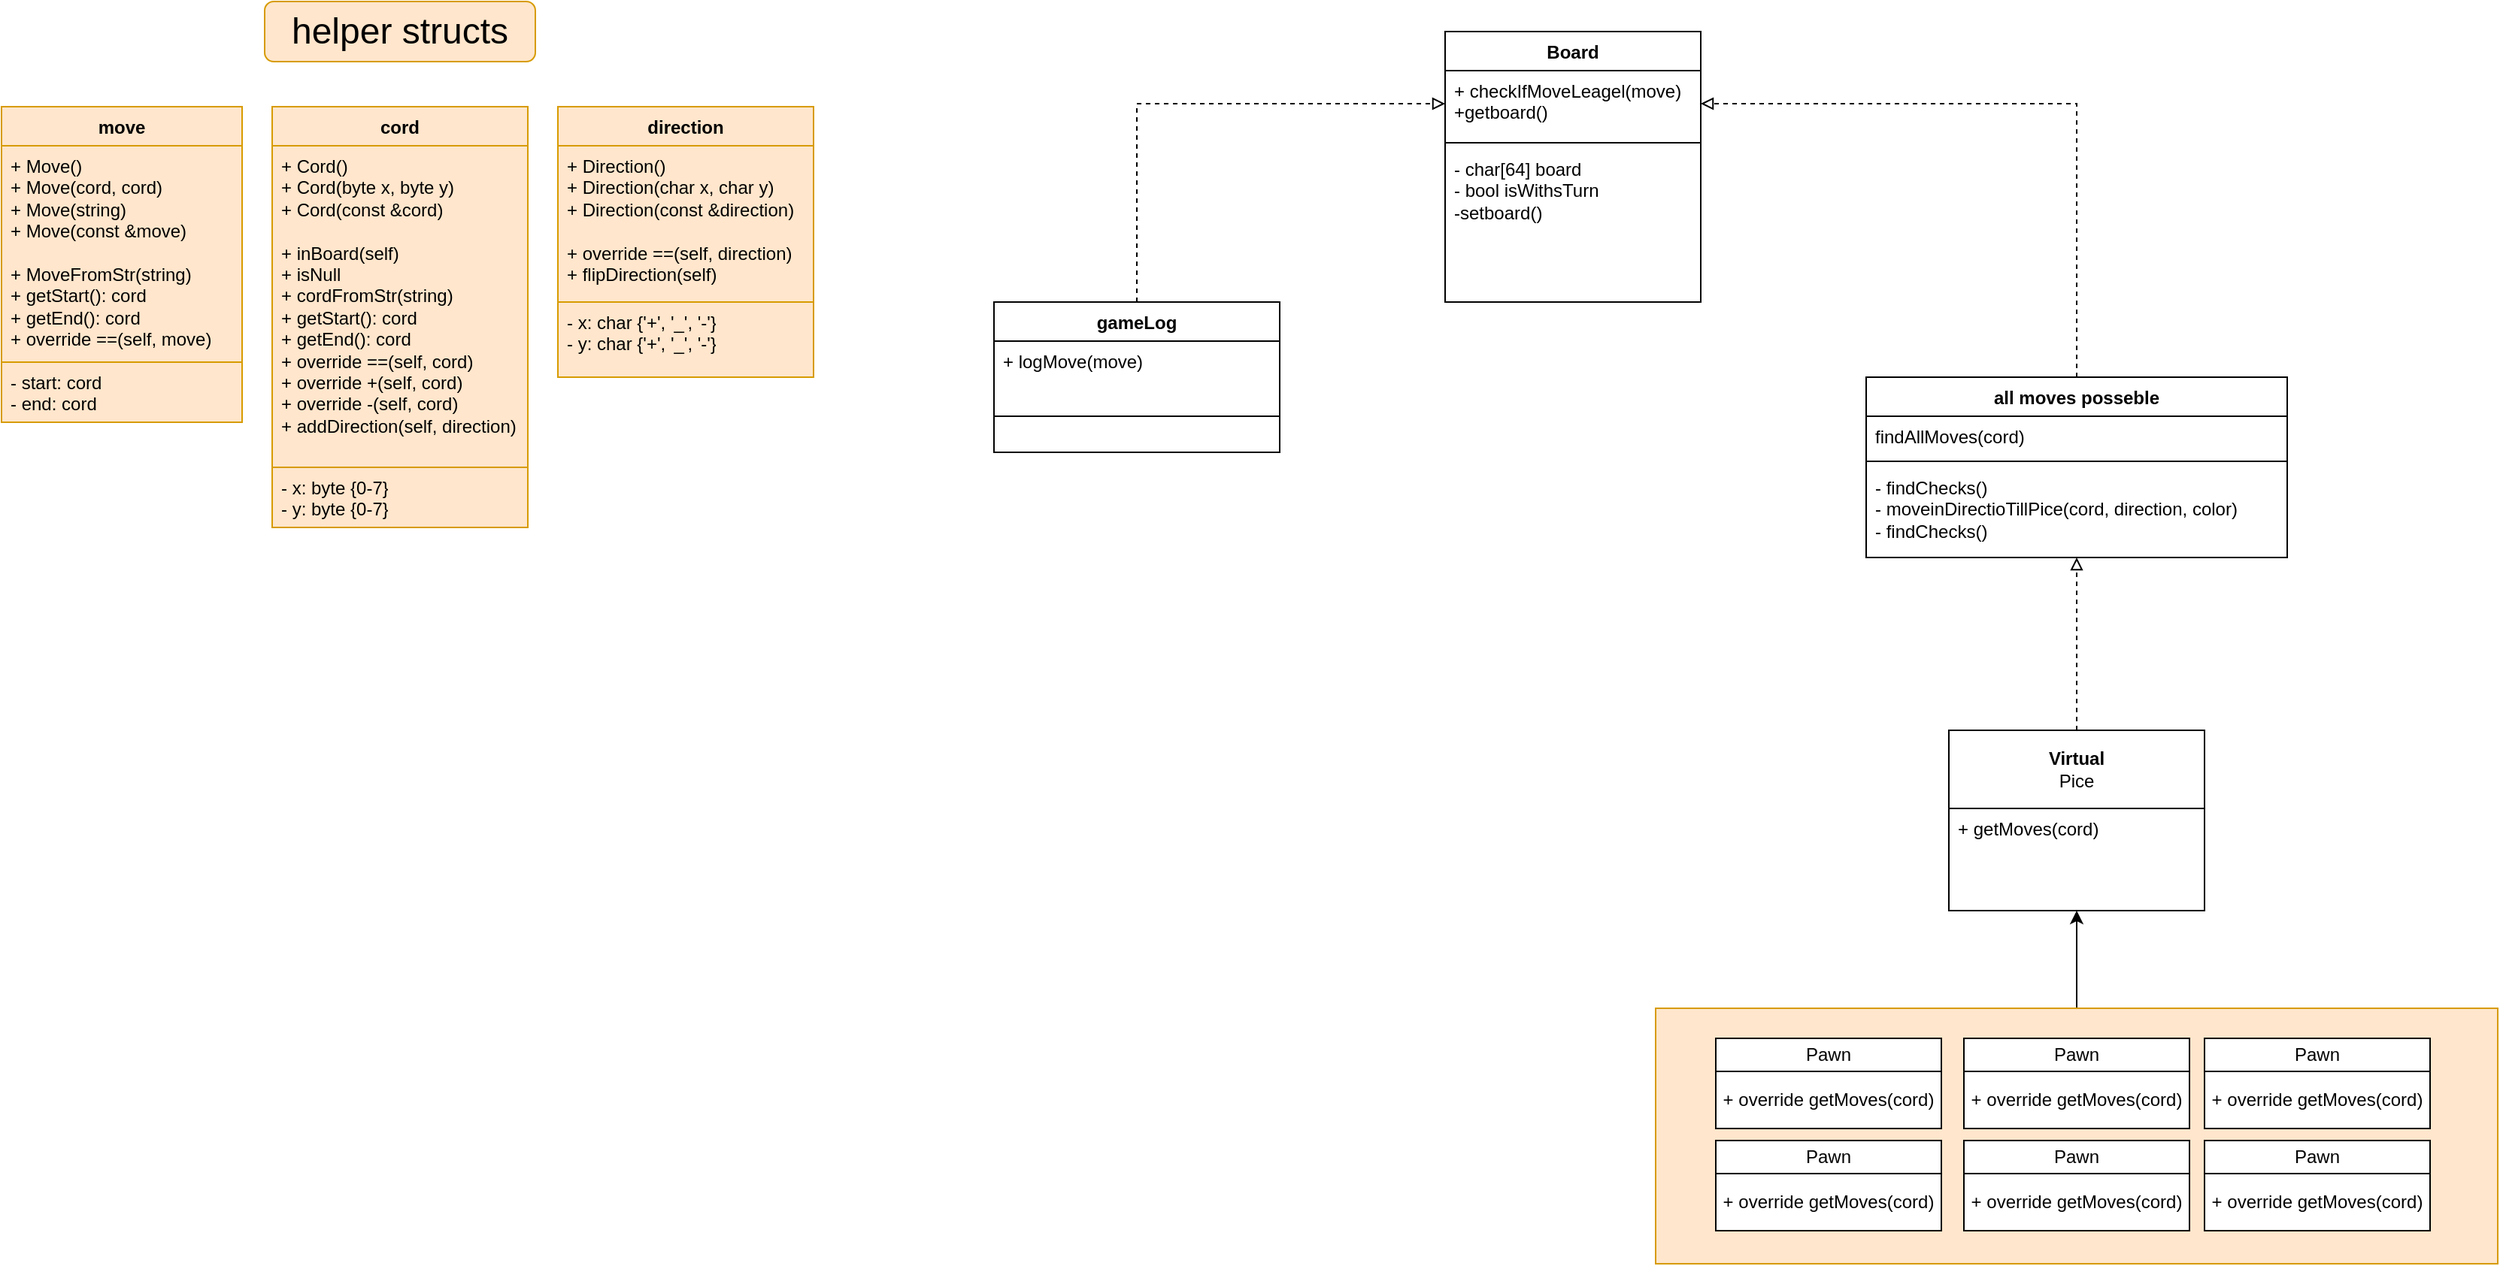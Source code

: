 <mxfile version="22.1.11" type="github">
  <diagram id="C5RBs43oDa-KdzZeNtuy" name="Page-1">
    <mxGraphModel dx="1870" dy="730" grid="1" gridSize="10" guides="1" tooltips="1" connect="1" arrows="1" fold="1" page="1" pageScale="1" pageWidth="827" pageHeight="1169" math="0" shadow="0">
      <root>
        <mxCell id="WIyWlLk6GJQsqaUBKTNV-0" />
        <mxCell id="WIyWlLk6GJQsqaUBKTNV-1" parent="WIyWlLk6GJQsqaUBKTNV-0" />
        <mxCell id="eLbhtVm2mVwEiILoiWQw-15" style="edgeStyle=orthogonalEdgeStyle;rounded=0;orthogonalLoop=1;jettySize=auto;html=1;" parent="WIyWlLk6GJQsqaUBKTNV-1" source="MM423AzXzcdZw4PxK4nU-64" target="MM423AzXzcdZw4PxK4nU-27" edge="1">
          <mxGeometry relative="1" as="geometry" />
        </mxCell>
        <mxCell id="MM423AzXzcdZw4PxK4nU-64" value="" style="html=1;whiteSpace=wrap;fillColor=#ffe6cc;strokeColor=#d79b00;" parent="WIyWlLk6GJQsqaUBKTNV-1" vertex="1">
          <mxGeometry x="560" y="770" width="560" height="170" as="geometry" />
        </mxCell>
        <mxCell id="MM423AzXzcdZw4PxK4nU-0" value="Board&lt;br&gt;" style="swimlane;fontStyle=1;align=center;verticalAlign=top;childLayout=stackLayout;horizontal=1;startSize=26;horizontalStack=0;resizeParent=1;resizeParentMax=0;resizeLast=0;collapsible=1;marginBottom=0;whiteSpace=wrap;html=1;" parent="WIyWlLk6GJQsqaUBKTNV-1" vertex="1">
          <mxGeometry x="420" y="120" width="170" height="180" as="geometry" />
        </mxCell>
        <mxCell id="MM423AzXzcdZw4PxK4nU-1" value="+ checkIfMoveLeagel(move)&lt;br&gt;+getboard()" style="text;strokeColor=none;fillColor=none;align=left;verticalAlign=top;spacingLeft=4;spacingRight=4;overflow=hidden;rotatable=0;points=[[0,0.5],[1,0.5]];portConstraint=eastwest;whiteSpace=wrap;html=1;" parent="MM423AzXzcdZw4PxK4nU-0" vertex="1">
          <mxGeometry y="26" width="170" height="44" as="geometry" />
        </mxCell>
        <mxCell id="MM423AzXzcdZw4PxK4nU-2" value="" style="line;strokeWidth=1;fillColor=none;align=left;verticalAlign=middle;spacingTop=-1;spacingLeft=3;spacingRight=3;rotatable=0;labelPosition=right;points=[];portConstraint=eastwest;strokeColor=inherit;" parent="MM423AzXzcdZw4PxK4nU-0" vertex="1">
          <mxGeometry y="70" width="170" height="8" as="geometry" />
        </mxCell>
        <mxCell id="MM423AzXzcdZw4PxK4nU-3" value="&lt;div&gt;- char[64] board&lt;/div&gt;&lt;div&gt;- bool isWithsTurn&lt;br&gt;-setboard()&lt;/div&gt;" style="text;strokeColor=none;fillColor=none;align=left;verticalAlign=top;spacingLeft=4;spacingRight=4;overflow=hidden;rotatable=0;points=[[0,0.5],[1,0.5]];portConstraint=eastwest;whiteSpace=wrap;html=1;" parent="MM423AzXzcdZw4PxK4nU-0" vertex="1">
          <mxGeometry y="78" width="170" height="102" as="geometry" />
        </mxCell>
        <mxCell id="eLbhtVm2mVwEiILoiWQw-13" style="edgeStyle=orthogonalEdgeStyle;rounded=0;orthogonalLoop=1;jettySize=auto;html=1;entryX=1;entryY=0.5;entryDx=0;entryDy=0;dashed=1;endArrow=block;endFill=0;" parent="WIyWlLk6GJQsqaUBKTNV-1" source="MM423AzXzcdZw4PxK4nU-12" target="MM423AzXzcdZw4PxK4nU-1" edge="1">
          <mxGeometry relative="1" as="geometry" />
        </mxCell>
        <mxCell id="MM423AzXzcdZw4PxK4nU-12" value="all moves posseble" style="swimlane;fontStyle=1;align=center;verticalAlign=top;childLayout=stackLayout;horizontal=1;startSize=26;horizontalStack=0;resizeParent=1;resizeParentMax=0;resizeLast=0;collapsible=1;marginBottom=0;whiteSpace=wrap;html=1;" parent="WIyWlLk6GJQsqaUBKTNV-1" vertex="1">
          <mxGeometry x="700" y="350" width="280" height="120" as="geometry" />
        </mxCell>
        <mxCell id="MM423AzXzcdZw4PxK4nU-13" value="findAllMoves(cord)" style="text;strokeColor=none;fillColor=none;align=left;verticalAlign=top;spacingLeft=4;spacingRight=4;overflow=hidden;rotatable=0;points=[[0,0.5],[1,0.5]];portConstraint=eastwest;whiteSpace=wrap;html=1;" parent="MM423AzXzcdZw4PxK4nU-12" vertex="1">
          <mxGeometry y="26" width="280" height="26" as="geometry" />
        </mxCell>
        <mxCell id="MM423AzXzcdZw4PxK4nU-14" value="" style="line;strokeWidth=1;fillColor=none;align=left;verticalAlign=middle;spacingTop=-1;spacingLeft=3;spacingRight=3;rotatable=0;labelPosition=right;points=[];portConstraint=eastwest;strokeColor=inherit;" parent="MM423AzXzcdZw4PxK4nU-12" vertex="1">
          <mxGeometry y="52" width="280" height="8" as="geometry" />
        </mxCell>
        <mxCell id="MM423AzXzcdZw4PxK4nU-15" value="- findChecks()&lt;br&gt;- moveinDirectioTillPice(cord, direction, color)&lt;br&gt;- findChecks()" style="text;strokeColor=none;fillColor=none;align=left;verticalAlign=top;spacingLeft=4;spacingRight=4;overflow=hidden;rotatable=0;points=[[0,0.5],[1,0.5]];portConstraint=eastwest;whiteSpace=wrap;html=1;" parent="MM423AzXzcdZw4PxK4nU-12" vertex="1">
          <mxGeometry y="60" width="280" height="60" as="geometry" />
        </mxCell>
        <mxCell id="eLbhtVm2mVwEiILoiWQw-18" style="edgeStyle=orthogonalEdgeStyle;rounded=0;orthogonalLoop=1;jettySize=auto;html=1;dashed=1;endArrow=block;endFill=0;" parent="WIyWlLk6GJQsqaUBKTNV-1" source="MM423AzXzcdZw4PxK4nU-27" target="MM423AzXzcdZw4PxK4nU-12" edge="1">
          <mxGeometry relative="1" as="geometry" />
        </mxCell>
        <mxCell id="MM423AzXzcdZw4PxK4nU-27" value="&lt;b&gt;Virtual&lt;/b&gt;&lt;br&gt;Pice" style="swimlane;fontStyle=0;childLayout=stackLayout;horizontal=1;startSize=52;fillColor=none;horizontalStack=0;resizeParent=1;resizeParentMax=0;resizeLast=0;collapsible=1;marginBottom=0;whiteSpace=wrap;html=1;" parent="WIyWlLk6GJQsqaUBKTNV-1" vertex="1">
          <mxGeometry x="755" y="585" width="170" height="120" as="geometry" />
        </mxCell>
        <mxCell id="MM423AzXzcdZw4PxK4nU-29" value="+ getMoves(cord)&lt;br&gt;" style="text;strokeColor=none;fillColor=none;align=left;verticalAlign=top;spacingLeft=4;spacingRight=4;overflow=hidden;rotatable=0;points=[[0,0.5],[1,0.5]];portConstraint=eastwest;whiteSpace=wrap;html=1;" parent="MM423AzXzcdZw4PxK4nU-27" vertex="1">
          <mxGeometry y="52" width="170" height="68" as="geometry" />
        </mxCell>
        <mxCell id="MM423AzXzcdZw4PxK4nU-40" value="Pawn" style="swimlane;fontStyle=0;childLayout=stackLayout;horizontal=1;startSize=22;fillColor=default;horizontalStack=0;resizeParent=1;resizeParentMax=0;resizeLast=0;collapsible=1;marginBottom=0;whiteSpace=wrap;html=1;swimlaneFillColor=default;" parent="WIyWlLk6GJQsqaUBKTNV-1" vertex="1">
          <mxGeometry x="600" y="858" width="150" height="60" as="geometry" />
        </mxCell>
        <mxCell id="rB8UQYJskDsL8uyt2o0q-0" value="+ override getMoves(cord)" style="rounded=0;whiteSpace=wrap;html=1;" parent="MM423AzXzcdZw4PxK4nU-40" vertex="1">
          <mxGeometry y="22" width="150" height="38" as="geometry" />
        </mxCell>
        <mxCell id="rB8UQYJskDsL8uyt2o0q-1" value="Pawn" style="swimlane;fontStyle=0;childLayout=stackLayout;horizontal=1;startSize=22;fillColor=default;horizontalStack=0;resizeParent=1;resizeParentMax=0;resizeLast=0;collapsible=1;marginBottom=0;whiteSpace=wrap;html=1;swimlaneFillColor=default;" parent="WIyWlLk6GJQsqaUBKTNV-1" vertex="1">
          <mxGeometry x="765" y="858" width="150" height="60" as="geometry" />
        </mxCell>
        <mxCell id="rB8UQYJskDsL8uyt2o0q-2" value="+ override getMoves(cord)" style="rounded=0;whiteSpace=wrap;html=1;" parent="rB8UQYJskDsL8uyt2o0q-1" vertex="1">
          <mxGeometry y="22" width="150" height="38" as="geometry" />
        </mxCell>
        <mxCell id="rB8UQYJskDsL8uyt2o0q-3" value="Pawn" style="swimlane;fontStyle=0;childLayout=stackLayout;horizontal=1;startSize=22;fillColor=default;horizontalStack=0;resizeParent=1;resizeParentMax=0;resizeLast=0;collapsible=1;marginBottom=0;whiteSpace=wrap;html=1;swimlaneFillColor=default;" parent="WIyWlLk6GJQsqaUBKTNV-1" vertex="1">
          <mxGeometry x="925" y="858" width="150" height="60" as="geometry" />
        </mxCell>
        <mxCell id="rB8UQYJskDsL8uyt2o0q-4" value="+ override getMoves(cord)" style="rounded=0;whiteSpace=wrap;html=1;" parent="rB8UQYJskDsL8uyt2o0q-3" vertex="1">
          <mxGeometry y="22" width="150" height="38" as="geometry" />
        </mxCell>
        <mxCell id="rB8UQYJskDsL8uyt2o0q-5" value="Pawn" style="swimlane;fontStyle=0;childLayout=stackLayout;horizontal=1;startSize=22;fillColor=default;horizontalStack=0;resizeParent=1;resizeParentMax=0;resizeLast=0;collapsible=1;marginBottom=0;whiteSpace=wrap;html=1;swimlaneFillColor=default;" parent="WIyWlLk6GJQsqaUBKTNV-1" vertex="1">
          <mxGeometry x="925" y="790" width="150" height="60" as="geometry" />
        </mxCell>
        <mxCell id="rB8UQYJskDsL8uyt2o0q-6" value="+ override getMoves(cord)" style="rounded=0;whiteSpace=wrap;html=1;" parent="rB8UQYJskDsL8uyt2o0q-5" vertex="1">
          <mxGeometry y="22" width="150" height="38" as="geometry" />
        </mxCell>
        <mxCell id="rB8UQYJskDsL8uyt2o0q-7" value="Pawn" style="swimlane;fontStyle=0;childLayout=stackLayout;horizontal=1;startSize=22;fillColor=default;horizontalStack=0;resizeParent=1;resizeParentMax=0;resizeLast=0;collapsible=1;marginBottom=0;whiteSpace=wrap;html=1;swimlaneFillColor=default;" parent="WIyWlLk6GJQsqaUBKTNV-1" vertex="1">
          <mxGeometry x="765" y="790" width="150" height="60" as="geometry" />
        </mxCell>
        <mxCell id="rB8UQYJskDsL8uyt2o0q-8" value="+ override getMoves(cord)" style="rounded=0;whiteSpace=wrap;html=1;" parent="rB8UQYJskDsL8uyt2o0q-7" vertex="1">
          <mxGeometry y="22" width="150" height="38" as="geometry" />
        </mxCell>
        <mxCell id="rB8UQYJskDsL8uyt2o0q-9" value="Pawn" style="swimlane;fontStyle=0;childLayout=stackLayout;horizontal=1;startSize=22;fillColor=default;horizontalStack=0;resizeParent=1;resizeParentMax=0;resizeLast=0;collapsible=1;marginBottom=0;whiteSpace=wrap;html=1;swimlaneFillColor=default;" parent="WIyWlLk6GJQsqaUBKTNV-1" vertex="1">
          <mxGeometry x="600" y="790" width="150" height="60" as="geometry" />
        </mxCell>
        <mxCell id="rB8UQYJskDsL8uyt2o0q-10" value="+ override getMoves(cord)" style="rounded=0;whiteSpace=wrap;html=1;" parent="rB8UQYJskDsL8uyt2o0q-9" vertex="1">
          <mxGeometry y="22" width="150" height="38" as="geometry" />
        </mxCell>
        <mxCell id="eLbhtVm2mVwEiILoiWQw-9" style="edgeStyle=orthogonalEdgeStyle;rounded=0;orthogonalLoop=1;jettySize=auto;html=1;dashed=1;endArrow=block;endFill=0;" parent="WIyWlLk6GJQsqaUBKTNV-1" source="rB8UQYJskDsL8uyt2o0q-12" target="MM423AzXzcdZw4PxK4nU-1" edge="1">
          <mxGeometry relative="1" as="geometry" />
        </mxCell>
        <mxCell id="rB8UQYJskDsL8uyt2o0q-12" value="gameLog" style="swimlane;fontStyle=1;align=center;verticalAlign=top;childLayout=stackLayout;horizontal=1;startSize=26;horizontalStack=0;resizeParent=1;resizeParentMax=0;resizeLast=0;collapsible=1;marginBottom=0;whiteSpace=wrap;html=1;" parent="WIyWlLk6GJQsqaUBKTNV-1" vertex="1">
          <mxGeometry x="120" y="300" width="190" height="100" as="geometry" />
        </mxCell>
        <mxCell id="rB8UQYJskDsL8uyt2o0q-13" value="+ logMove(move)" style="text;strokeColor=none;fillColor=none;align=left;verticalAlign=top;spacingLeft=4;spacingRight=4;overflow=hidden;rotatable=0;points=[[0,0.5],[1,0.5]];portConstraint=eastwest;whiteSpace=wrap;html=1;" parent="rB8UQYJskDsL8uyt2o0q-12" vertex="1">
          <mxGeometry y="26" width="190" height="26" as="geometry" />
        </mxCell>
        <mxCell id="rB8UQYJskDsL8uyt2o0q-14" value="" style="line;strokeWidth=1;fillColor=none;align=left;verticalAlign=middle;spacingTop=-1;spacingLeft=3;spacingRight=3;rotatable=0;labelPosition=right;points=[];portConstraint=eastwest;strokeColor=inherit;" parent="rB8UQYJskDsL8uyt2o0q-12" vertex="1">
          <mxGeometry y="52" width="190" height="48" as="geometry" />
        </mxCell>
        <mxCell id="rB8UQYJskDsL8uyt2o0q-29" value="cord" style="swimlane;fontStyle=1;align=center;verticalAlign=top;childLayout=stackLayout;horizontal=1;startSize=26;horizontalStack=0;resizeParent=1;resizeParentMax=0;resizeLast=0;collapsible=1;marginBottom=0;whiteSpace=wrap;html=1;fillColor=#ffe6cc;strokeColor=#d79b00;" parent="WIyWlLk6GJQsqaUBKTNV-1" vertex="1">
          <mxGeometry x="-360" y="170" width="170" height="280" as="geometry" />
        </mxCell>
        <mxCell id="rB8UQYJskDsL8uyt2o0q-30" value="&lt;div&gt;+ Cord()&lt;/div&gt;&lt;div&gt;+ Cord(byte x, byte y)&lt;/div&gt;&lt;div&gt;+ Cord(const &amp;amp;cord)&lt;br&gt;&lt;/div&gt;&lt;div&gt;&lt;br&gt;&lt;/div&gt;&lt;div&gt;+ inBoard(self)&lt;br&gt;&lt;/div&gt;&lt;div&gt;+ isNull&lt;br&gt;&lt;/div&gt;&lt;div&gt;+ cordFromStr(string)&lt;br&gt;&lt;/div&gt;&lt;div&gt;+ getStart(): cord&lt;/div&gt;&lt;div&gt;&lt;div&gt;+ getEnd(): cord&lt;br&gt;+ override ==(self, cord)&lt;/div&gt;+ override +(self, cord)&lt;/div&gt;&lt;div&gt;+ override -(self, cord)&lt;/div&gt;&lt;div&gt;+ addDirection(self, direction)&lt;br&gt;&lt;/div&gt;&lt;div&gt;&lt;br&gt;&lt;/div&gt;" style="text;strokeColor=#d79b00;fillColor=#ffe6cc;align=left;verticalAlign=top;spacingLeft=4;spacingRight=4;overflow=hidden;rotatable=0;points=[[0,0.5],[1,0.5]];portConstraint=eastwest;whiteSpace=wrap;html=1;" parent="rB8UQYJskDsL8uyt2o0q-29" vertex="1">
          <mxGeometry y="26" width="170" height="214" as="geometry" />
        </mxCell>
        <mxCell id="rB8UQYJskDsL8uyt2o0q-23" value="&lt;div&gt;- x: byte {0-7}&lt;br&gt;&lt;/div&gt;&lt;div&gt;- y: byte {0-7}&lt;br&gt;&lt;/div&gt;" style="text;strokeColor=#d79b00;fillColor=#ffe6cc;align=left;verticalAlign=top;spacingLeft=4;spacingRight=4;overflow=hidden;rotatable=0;points=[[0,0.5],[1,0.5]];portConstraint=eastwest;whiteSpace=wrap;html=1;" parent="rB8UQYJskDsL8uyt2o0q-29" vertex="1">
          <mxGeometry y="240" width="170" height="40" as="geometry" />
        </mxCell>
        <mxCell id="rB8UQYJskDsL8uyt2o0q-33" value="direction" style="swimlane;fontStyle=1;align=center;verticalAlign=top;childLayout=stackLayout;horizontal=1;startSize=26;horizontalStack=0;resizeParent=1;resizeParentMax=0;resizeLast=0;collapsible=1;marginBottom=0;whiteSpace=wrap;html=1;fillColor=#ffe6cc;strokeColor=#d79b00;" parent="WIyWlLk6GJQsqaUBKTNV-1" vertex="1">
          <mxGeometry x="-170" y="170" width="170" height="180" as="geometry" />
        </mxCell>
        <mxCell id="rB8UQYJskDsL8uyt2o0q-34" value="&lt;div&gt;+ Direction()&lt;/div&gt;&lt;div&gt;+ Direction(char x, char y)&lt;/div&gt;&lt;div&gt;+ Direction(const &amp;amp;direction)&lt;br&gt;&lt;/div&gt;&lt;div&gt;&lt;br&gt;&lt;/div&gt;&lt;div&gt;+ override ==(self, direction)&lt;/div&gt;&lt;div&gt;+ flipDirection(self)&lt;/div&gt;&lt;div&gt;&lt;br&gt;&lt;/div&gt;" style="text;strokeColor=#d79b00;fillColor=#ffe6cc;align=left;verticalAlign=top;spacingLeft=4;spacingRight=4;overflow=hidden;rotatable=0;points=[[0,0.5],[1,0.5]];portConstraint=eastwest;whiteSpace=wrap;html=1;" parent="rB8UQYJskDsL8uyt2o0q-33" vertex="1">
          <mxGeometry y="26" width="170" height="104" as="geometry" />
        </mxCell>
        <mxCell id="rB8UQYJskDsL8uyt2o0q-36" value="&lt;div&gt;- x: char {&#39;+&#39;, &#39;_&#39;, &#39;-&#39;}&lt;/div&gt;&lt;div&gt;- y: char {&#39;+&#39;, &#39;_&#39;, &#39;-&#39;}&lt;/div&gt;" style="text;strokeColor=#d79b00;fillColor=#ffe6cc;align=left;verticalAlign=top;spacingLeft=4;spacingRight=4;overflow=hidden;rotatable=0;points=[[0,0.5],[1,0.5]];portConstraint=eastwest;whiteSpace=wrap;html=1;" parent="rB8UQYJskDsL8uyt2o0q-33" vertex="1">
          <mxGeometry y="130" width="170" height="50" as="geometry" />
        </mxCell>
        <mxCell id="rB8UQYJskDsL8uyt2o0q-38" value="move" style="swimlane;fontStyle=1;align=center;verticalAlign=top;childLayout=stackLayout;horizontal=1;startSize=26;horizontalStack=0;resizeParent=1;resizeParentMax=0;resizeLast=0;collapsible=1;marginBottom=0;whiteSpace=wrap;html=1;fillColor=#ffe6cc;strokeColor=#d79b00;" parent="WIyWlLk6GJQsqaUBKTNV-1" vertex="1">
          <mxGeometry x="-540" y="170" width="160" height="210" as="geometry" />
        </mxCell>
        <mxCell id="rB8UQYJskDsL8uyt2o0q-39" value="&lt;div&gt;+ Move()&lt;br&gt;&lt;/div&gt;&lt;div&gt;+ Move(cord, cord)&lt;/div&gt;&lt;div&gt;+ Move(string)&lt;/div&gt;&lt;div&gt;+ Move(const &amp;amp;move)&lt;br&gt;&lt;/div&gt;&lt;div&gt;&lt;br&gt;&lt;/div&gt;&lt;div&gt;+ MoveFromStr(string)&lt;br&gt;&lt;/div&gt;&lt;div&gt;+ getStart(): cord&lt;/div&gt;&lt;div&gt;+ getEnd(): cord&lt;br&gt;+ override ==(self, move)&lt;/div&gt;" style="text;strokeColor=#d79b00;fillColor=#ffe6cc;align=left;verticalAlign=top;spacingLeft=4;spacingRight=4;overflow=hidden;rotatable=0;points=[[0,0.5],[1,0.5]];portConstraint=eastwest;whiteSpace=wrap;html=1;" parent="rB8UQYJskDsL8uyt2o0q-38" vertex="1">
          <mxGeometry y="26" width="160" height="144" as="geometry" />
        </mxCell>
        <mxCell id="rB8UQYJskDsL8uyt2o0q-41" value="&lt;div&gt;- start: cord&lt;br&gt;&lt;/div&gt;&lt;div&gt;- end: cord&lt;br&gt;&lt;/div&gt;" style="text;strokeColor=#d79b00;fillColor=#ffe6cc;align=left;verticalAlign=top;spacingLeft=4;spacingRight=4;overflow=hidden;rotatable=0;points=[[0,0.5],[1,0.5]];portConstraint=eastwest;whiteSpace=wrap;html=1;" parent="rB8UQYJskDsL8uyt2o0q-38" vertex="1">
          <mxGeometry y="170" width="160" height="40" as="geometry" />
        </mxCell>
        <mxCell id="eLbhtVm2mVwEiILoiWQw-1" value="&lt;font style=&quot;font-size: 24px;&quot;&gt;helper structs&lt;/font&gt;" style="rounded=1;whiteSpace=wrap;html=1;fillColor=#ffe6cc;strokeColor=#d79b00;" parent="WIyWlLk6GJQsqaUBKTNV-1" vertex="1">
          <mxGeometry x="-365" y="100" width="180" height="40" as="geometry" />
        </mxCell>
      </root>
    </mxGraphModel>
  </diagram>
</mxfile>
